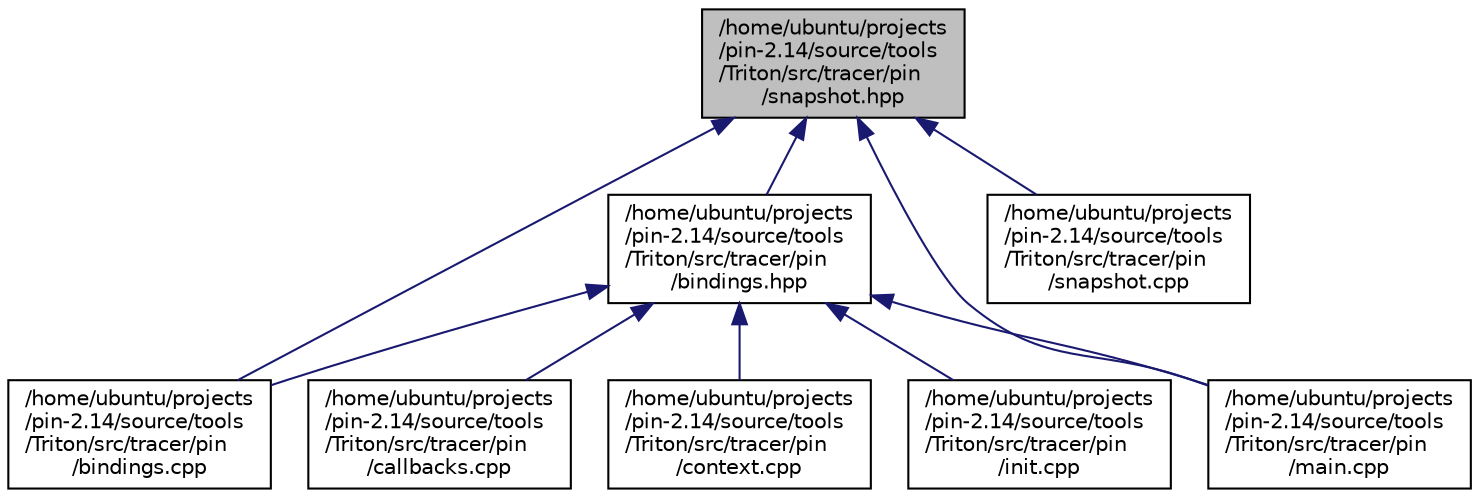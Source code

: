 digraph "/home/ubuntu/projects/pin-2.14/source/tools/Triton/src/tracer/pin/snapshot.hpp"
{
  edge [fontname="Helvetica",fontsize="10",labelfontname="Helvetica",labelfontsize="10"];
  node [fontname="Helvetica",fontsize="10",shape=record];
  Node0 [label="/home/ubuntu/projects\l/pin-2.14/source/tools\l/Triton/src/tracer/pin\l/snapshot.hpp",height=0.2,width=0.4,color="black", fillcolor="grey75", style="filled", fontcolor="black"];
  Node0 -> Node1 [dir="back",color="midnightblue",fontsize="10",style="solid",fontname="Helvetica"];
  Node1 [label="/home/ubuntu/projects\l/pin-2.14/source/tools\l/Triton/src/tracer/pin\l/bindings.hpp",height=0.2,width=0.4,color="black", fillcolor="white", style="filled",URL="$bindings_8hpp.html"];
  Node1 -> Node2 [dir="back",color="midnightblue",fontsize="10",style="solid",fontname="Helvetica"];
  Node2 [label="/home/ubuntu/projects\l/pin-2.14/source/tools\l/Triton/src/tracer/pin\l/bindings.cpp",height=0.2,width=0.4,color="black", fillcolor="white", style="filled",URL="$bindings_8cpp.html"];
  Node1 -> Node3 [dir="back",color="midnightblue",fontsize="10",style="solid",fontname="Helvetica"];
  Node3 [label="/home/ubuntu/projects\l/pin-2.14/source/tools\l/Triton/src/tracer/pin\l/callbacks.cpp",height=0.2,width=0.4,color="black", fillcolor="white", style="filled",URL="$tracer_2pin_2callbacks_8cpp.html"];
  Node1 -> Node4 [dir="back",color="midnightblue",fontsize="10",style="solid",fontname="Helvetica"];
  Node4 [label="/home/ubuntu/projects\l/pin-2.14/source/tools\l/Triton/src/tracer/pin\l/context.cpp",height=0.2,width=0.4,color="black", fillcolor="white", style="filled",URL="$context_8cpp.html"];
  Node1 -> Node5 [dir="back",color="midnightblue",fontsize="10",style="solid",fontname="Helvetica"];
  Node5 [label="/home/ubuntu/projects\l/pin-2.14/source/tools\l/Triton/src/tracer/pin\l/init.cpp",height=0.2,width=0.4,color="black", fillcolor="white", style="filled",URL="$tracer_2pin_2init_8cpp.html"];
  Node1 -> Node6 [dir="back",color="midnightblue",fontsize="10",style="solid",fontname="Helvetica"];
  Node6 [label="/home/ubuntu/projects\l/pin-2.14/source/tools\l/Triton/src/tracer/pin\l/main.cpp",height=0.2,width=0.4,color="black", fillcolor="white", style="filled",URL="$main_8cpp.html"];
  Node0 -> Node2 [dir="back",color="midnightblue",fontsize="10",style="solid",fontname="Helvetica"];
  Node0 -> Node6 [dir="back",color="midnightblue",fontsize="10",style="solid",fontname="Helvetica"];
  Node0 -> Node7 [dir="back",color="midnightblue",fontsize="10",style="solid",fontname="Helvetica"];
  Node7 [label="/home/ubuntu/projects\l/pin-2.14/source/tools\l/Triton/src/tracer/pin\l/snapshot.cpp",height=0.2,width=0.4,color="black", fillcolor="white", style="filled",URL="$snapshot_8cpp.html"];
}
